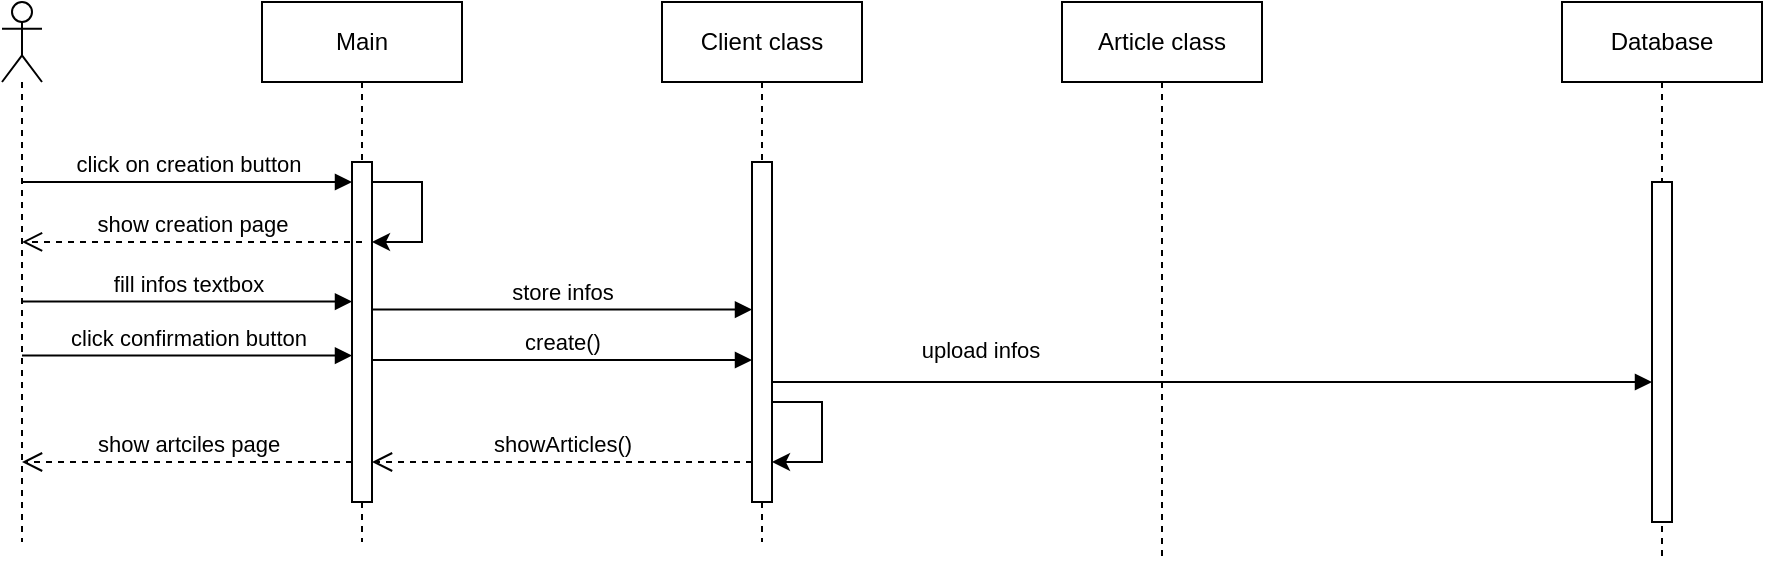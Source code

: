 <mxfile version="21.7.5" type="device">
  <diagram name="Page-1" id="XiUl2e1VmcisIDIWD2h4">
    <mxGraphModel dx="890" dy="428" grid="1" gridSize="10" guides="1" tooltips="1" connect="1" arrows="1" fold="1" page="1" pageScale="1" pageWidth="827" pageHeight="1169" math="0" shadow="0">
      <root>
        <mxCell id="0" />
        <mxCell id="1" parent="0" />
        <mxCell id="pZKNz0ltQ5g551rUjrX7-2" value="" style="shape=umlLifeline;perimeter=lifelinePerimeter;whiteSpace=wrap;html=1;container=1;dropTarget=0;collapsible=0;recursiveResize=0;outlineConnect=0;portConstraint=eastwest;newEdgeStyle={&quot;curved&quot;:0,&quot;rounded&quot;:0};participant=umlActor;" vertex="1" parent="1">
          <mxGeometry x="300" y="130" width="20" height="270" as="geometry" />
        </mxCell>
        <mxCell id="pZKNz0ltQ5g551rUjrX7-3" value="Main" style="shape=umlLifeline;perimeter=lifelinePerimeter;whiteSpace=wrap;html=1;container=1;dropTarget=0;collapsible=0;recursiveResize=0;outlineConnect=0;portConstraint=eastwest;newEdgeStyle={&quot;curved&quot;:0,&quot;rounded&quot;:0};" vertex="1" parent="1">
          <mxGeometry x="430" y="130" width="100" height="270" as="geometry" />
        </mxCell>
        <mxCell id="pZKNz0ltQ5g551rUjrX7-10" value="" style="html=1;points=[[0,0,0,0,5],[0,1,0,0,-5],[1,0,0,0,5],[1,1,0,0,-5]];perimeter=orthogonalPerimeter;outlineConnect=0;targetShapes=umlLifeline;portConstraint=eastwest;newEdgeStyle={&quot;curved&quot;:0,&quot;rounded&quot;:0};" vertex="1" parent="pZKNz0ltQ5g551rUjrX7-3">
          <mxGeometry x="45" y="80" width="10" height="170" as="geometry" />
        </mxCell>
        <mxCell id="pZKNz0ltQ5g551rUjrX7-8" value="" style="endArrow=classic;html=1;rounded=0;" edge="1" parent="pZKNz0ltQ5g551rUjrX7-3" source="pZKNz0ltQ5g551rUjrX7-10" target="pZKNz0ltQ5g551rUjrX7-10">
          <mxGeometry width="50" height="50" relative="1" as="geometry">
            <mxPoint x="60" y="90" as="sourcePoint" />
            <mxPoint x="60" y="120" as="targetPoint" />
            <Array as="points">
              <mxPoint x="80" y="90" />
              <mxPoint x="80" y="120" />
            </Array>
          </mxGeometry>
        </mxCell>
        <mxCell id="pZKNz0ltQ5g551rUjrX7-4" value="Client class" style="shape=umlLifeline;perimeter=lifelinePerimeter;whiteSpace=wrap;html=1;container=1;dropTarget=0;collapsible=0;recursiveResize=0;outlineConnect=0;portConstraint=eastwest;newEdgeStyle={&quot;curved&quot;:0,&quot;rounded&quot;:0};" vertex="1" parent="1">
          <mxGeometry x="630" y="130" width="100" height="270" as="geometry" />
        </mxCell>
        <mxCell id="pZKNz0ltQ5g551rUjrX7-13" value="" style="html=1;points=[[0,0,0,0,5],[0,1,0,0,-5],[1,0,0,0,5],[1,1,0,0,-5]];perimeter=orthogonalPerimeter;outlineConnect=0;targetShapes=umlLifeline;portConstraint=eastwest;newEdgeStyle={&quot;curved&quot;:0,&quot;rounded&quot;:0};" vertex="1" parent="pZKNz0ltQ5g551rUjrX7-4">
          <mxGeometry x="45" y="80" width="10" height="170" as="geometry" />
        </mxCell>
        <mxCell id="pZKNz0ltQ5g551rUjrX7-19" value="" style="endArrow=classic;html=1;rounded=0;" edge="1" parent="pZKNz0ltQ5g551rUjrX7-4" source="pZKNz0ltQ5g551rUjrX7-13" target="pZKNz0ltQ5g551rUjrX7-13">
          <mxGeometry width="50" height="50" relative="1" as="geometry">
            <mxPoint x="60" y="200" as="sourcePoint" />
            <mxPoint x="60" y="230" as="targetPoint" />
            <Array as="points">
              <mxPoint x="80" y="200" />
              <mxPoint x="80" y="230" />
            </Array>
          </mxGeometry>
        </mxCell>
        <mxCell id="pZKNz0ltQ5g551rUjrX7-5" value="Article class" style="shape=umlLifeline;perimeter=lifelinePerimeter;whiteSpace=wrap;html=1;container=1;dropTarget=0;collapsible=0;recursiveResize=0;outlineConnect=0;portConstraint=eastwest;newEdgeStyle={&quot;curved&quot;:0,&quot;rounded&quot;:0};" vertex="1" parent="1">
          <mxGeometry x="830" y="130" width="100" height="280" as="geometry" />
        </mxCell>
        <mxCell id="pZKNz0ltQ5g551rUjrX7-6" value="Database" style="shape=umlLifeline;perimeter=lifelinePerimeter;whiteSpace=wrap;html=1;container=1;dropTarget=0;collapsible=0;recursiveResize=0;outlineConnect=0;portConstraint=eastwest;newEdgeStyle={&quot;curved&quot;:0,&quot;rounded&quot;:0};" vertex="1" parent="1">
          <mxGeometry x="1080" y="130" width="100" height="280" as="geometry" />
        </mxCell>
        <mxCell id="pZKNz0ltQ5g551rUjrX7-16" value="" style="html=1;points=[[0,0,0,0,5],[0,1,0,0,-5],[1,0,0,0,5],[1,1,0,0,-5]];perimeter=orthogonalPerimeter;outlineConnect=0;targetShapes=umlLifeline;portConstraint=eastwest;newEdgeStyle={&quot;curved&quot;:0,&quot;rounded&quot;:0};" vertex="1" parent="pZKNz0ltQ5g551rUjrX7-6">
          <mxGeometry x="45" y="90" width="10" height="170" as="geometry" />
        </mxCell>
        <mxCell id="pZKNz0ltQ5g551rUjrX7-7" value="click on creation button" style="html=1;verticalAlign=bottom;endArrow=block;curved=0;rounded=0;" edge="1" parent="1" target="pZKNz0ltQ5g551rUjrX7-10">
          <mxGeometry width="80" relative="1" as="geometry">
            <mxPoint x="310" y="220" as="sourcePoint" />
            <mxPoint x="470" y="220" as="targetPoint" />
          </mxGeometry>
        </mxCell>
        <mxCell id="pZKNz0ltQ5g551rUjrX7-9" value="show creation page" style="html=1;verticalAlign=bottom;endArrow=open;dashed=1;endSize=8;curved=0;rounded=0;exitX=0.5;exitY=0.235;exitDx=0;exitDy=0;exitPerimeter=0;" edge="1" parent="1" source="pZKNz0ltQ5g551rUjrX7-10" target="pZKNz0ltQ5g551rUjrX7-2">
          <mxGeometry relative="1" as="geometry">
            <mxPoint x="470" y="250" as="sourcePoint" />
            <mxPoint x="410" y="250" as="targetPoint" />
          </mxGeometry>
        </mxCell>
        <mxCell id="pZKNz0ltQ5g551rUjrX7-11" value="fill infos textbox" style="html=1;verticalAlign=bottom;endArrow=block;curved=0;rounded=0;" edge="1" parent="1">
          <mxGeometry width="80" relative="1" as="geometry">
            <mxPoint x="310" y="279.8" as="sourcePoint" />
            <mxPoint x="475" y="279.8" as="targetPoint" />
          </mxGeometry>
        </mxCell>
        <mxCell id="pZKNz0ltQ5g551rUjrX7-14" value="store infos" style="html=1;verticalAlign=bottom;endArrow=block;curved=0;rounded=0;" edge="1" parent="1">
          <mxGeometry width="80" relative="1" as="geometry">
            <mxPoint x="485" y="283.8" as="sourcePoint" />
            <mxPoint x="675" y="283.8" as="targetPoint" />
          </mxGeometry>
        </mxCell>
        <mxCell id="pZKNz0ltQ5g551rUjrX7-15" value="upload infos" style="html=1;verticalAlign=bottom;endArrow=block;curved=0;rounded=0;" edge="1" parent="1">
          <mxGeometry x="-0.528" y="7" width="80" relative="1" as="geometry">
            <mxPoint x="685" y="320" as="sourcePoint" />
            <mxPoint x="1125" y="320" as="targetPoint" />
            <mxPoint as="offset" />
          </mxGeometry>
        </mxCell>
        <mxCell id="pZKNz0ltQ5g551rUjrX7-17" value="click confirmation button" style="html=1;verticalAlign=bottom;endArrow=block;curved=0;rounded=0;" edge="1" parent="1">
          <mxGeometry width="80" relative="1" as="geometry">
            <mxPoint x="310" y="306.8" as="sourcePoint" />
            <mxPoint x="475" y="306.8" as="targetPoint" />
          </mxGeometry>
        </mxCell>
        <mxCell id="pZKNz0ltQ5g551rUjrX7-18" value="create()" style="html=1;verticalAlign=bottom;endArrow=block;curved=0;rounded=0;" edge="1" parent="1">
          <mxGeometry width="80" relative="1" as="geometry">
            <mxPoint x="485" y="309" as="sourcePoint" />
            <mxPoint x="675" y="309" as="targetPoint" />
          </mxGeometry>
        </mxCell>
        <mxCell id="pZKNz0ltQ5g551rUjrX7-20" value="showArticles()" style="html=1;verticalAlign=bottom;endArrow=open;dashed=1;endSize=8;curved=0;rounded=0;" edge="1" parent="1">
          <mxGeometry relative="1" as="geometry">
            <mxPoint x="675" y="360" as="sourcePoint" />
            <mxPoint x="485" y="360" as="targetPoint" />
          </mxGeometry>
        </mxCell>
        <mxCell id="pZKNz0ltQ5g551rUjrX7-21" value="show artciles page" style="html=1;verticalAlign=bottom;endArrow=open;dashed=1;endSize=8;curved=0;rounded=0;" edge="1" parent="1">
          <mxGeometry relative="1" as="geometry">
            <mxPoint x="475" y="360" as="sourcePoint" />
            <mxPoint x="310" y="360" as="targetPoint" />
          </mxGeometry>
        </mxCell>
      </root>
    </mxGraphModel>
  </diagram>
</mxfile>
